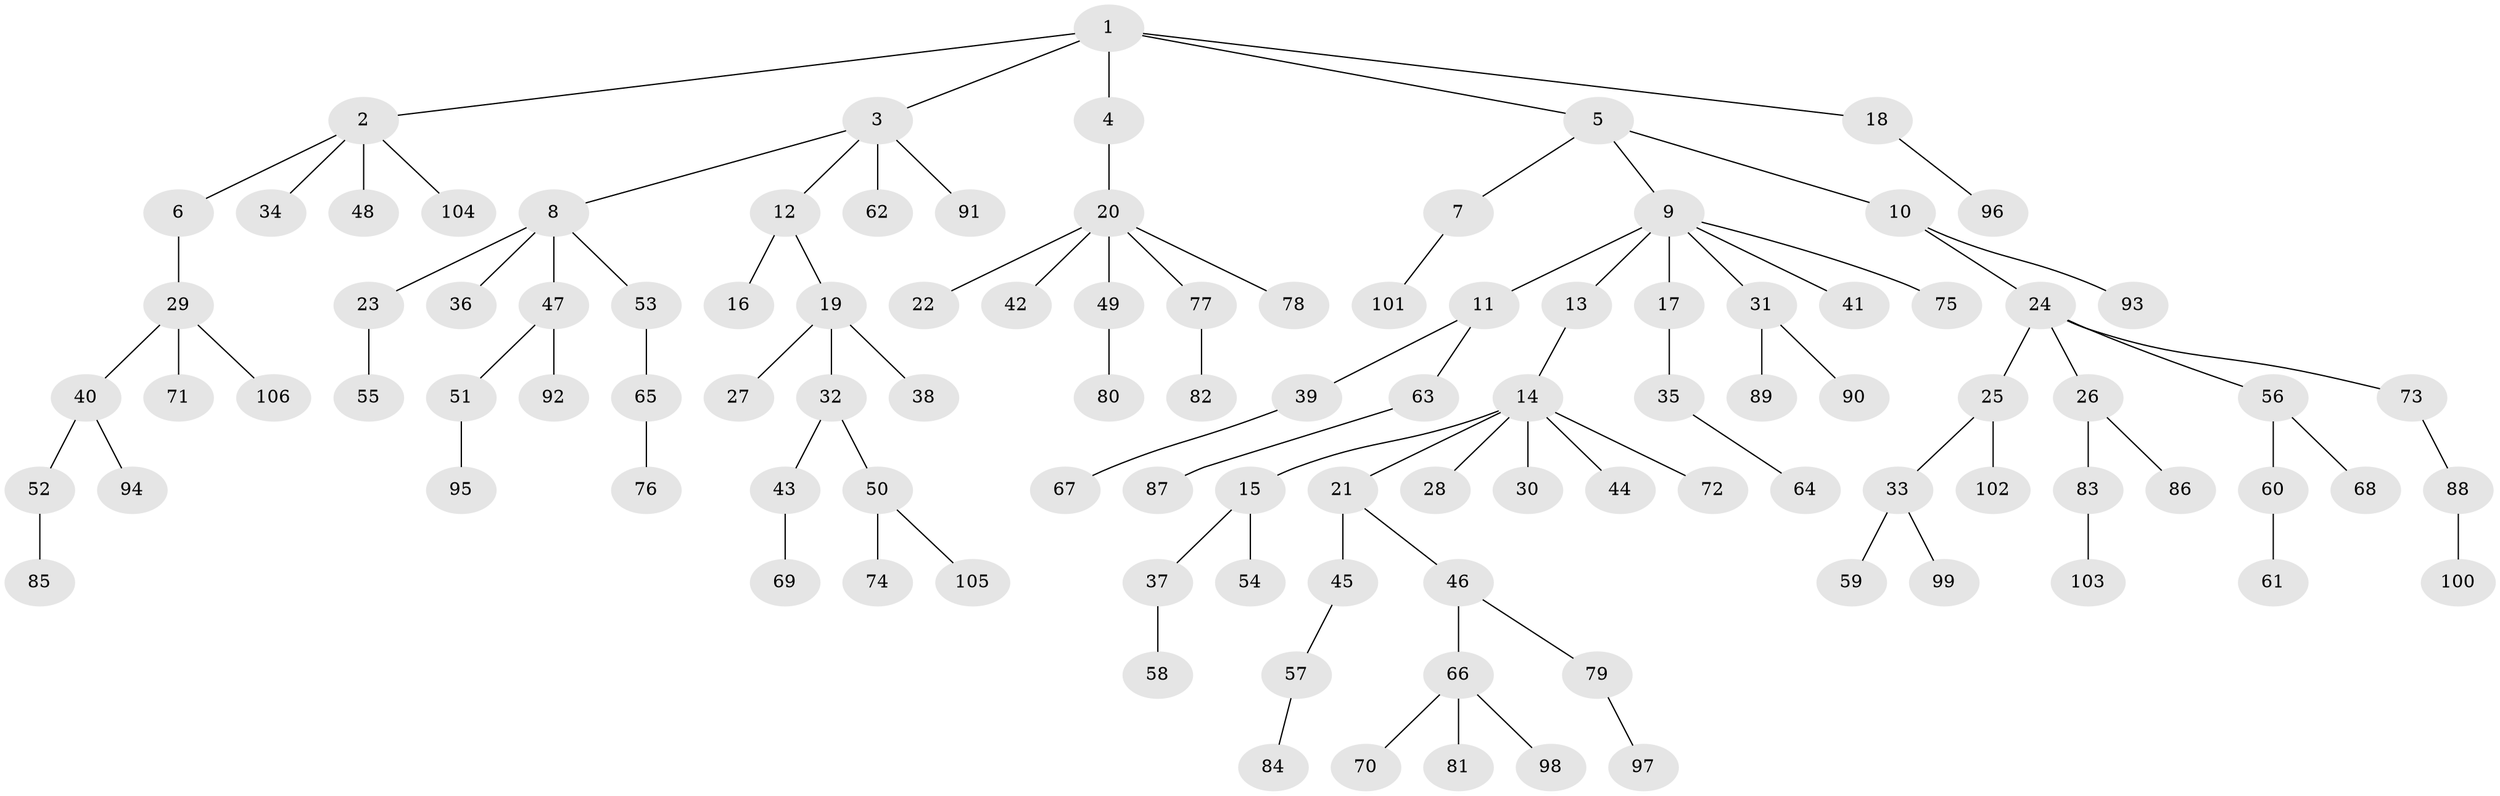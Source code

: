 // Generated by graph-tools (version 1.1) at 2025/11/02/27/25 16:11:28]
// undirected, 106 vertices, 105 edges
graph export_dot {
graph [start="1"]
  node [color=gray90,style=filled];
  1;
  2;
  3;
  4;
  5;
  6;
  7;
  8;
  9;
  10;
  11;
  12;
  13;
  14;
  15;
  16;
  17;
  18;
  19;
  20;
  21;
  22;
  23;
  24;
  25;
  26;
  27;
  28;
  29;
  30;
  31;
  32;
  33;
  34;
  35;
  36;
  37;
  38;
  39;
  40;
  41;
  42;
  43;
  44;
  45;
  46;
  47;
  48;
  49;
  50;
  51;
  52;
  53;
  54;
  55;
  56;
  57;
  58;
  59;
  60;
  61;
  62;
  63;
  64;
  65;
  66;
  67;
  68;
  69;
  70;
  71;
  72;
  73;
  74;
  75;
  76;
  77;
  78;
  79;
  80;
  81;
  82;
  83;
  84;
  85;
  86;
  87;
  88;
  89;
  90;
  91;
  92;
  93;
  94;
  95;
  96;
  97;
  98;
  99;
  100;
  101;
  102;
  103;
  104;
  105;
  106;
  1 -- 2;
  1 -- 3;
  1 -- 4;
  1 -- 5;
  1 -- 18;
  2 -- 6;
  2 -- 34;
  2 -- 48;
  2 -- 104;
  3 -- 8;
  3 -- 12;
  3 -- 62;
  3 -- 91;
  4 -- 20;
  5 -- 7;
  5 -- 9;
  5 -- 10;
  6 -- 29;
  7 -- 101;
  8 -- 23;
  8 -- 36;
  8 -- 47;
  8 -- 53;
  9 -- 11;
  9 -- 13;
  9 -- 17;
  9 -- 31;
  9 -- 41;
  9 -- 75;
  10 -- 24;
  10 -- 93;
  11 -- 39;
  11 -- 63;
  12 -- 16;
  12 -- 19;
  13 -- 14;
  14 -- 15;
  14 -- 21;
  14 -- 28;
  14 -- 30;
  14 -- 44;
  14 -- 72;
  15 -- 37;
  15 -- 54;
  17 -- 35;
  18 -- 96;
  19 -- 27;
  19 -- 32;
  19 -- 38;
  20 -- 22;
  20 -- 42;
  20 -- 49;
  20 -- 77;
  20 -- 78;
  21 -- 45;
  21 -- 46;
  23 -- 55;
  24 -- 25;
  24 -- 26;
  24 -- 56;
  24 -- 73;
  25 -- 33;
  25 -- 102;
  26 -- 83;
  26 -- 86;
  29 -- 40;
  29 -- 71;
  29 -- 106;
  31 -- 89;
  31 -- 90;
  32 -- 43;
  32 -- 50;
  33 -- 59;
  33 -- 99;
  35 -- 64;
  37 -- 58;
  39 -- 67;
  40 -- 52;
  40 -- 94;
  43 -- 69;
  45 -- 57;
  46 -- 66;
  46 -- 79;
  47 -- 51;
  47 -- 92;
  49 -- 80;
  50 -- 74;
  50 -- 105;
  51 -- 95;
  52 -- 85;
  53 -- 65;
  56 -- 60;
  56 -- 68;
  57 -- 84;
  60 -- 61;
  63 -- 87;
  65 -- 76;
  66 -- 70;
  66 -- 81;
  66 -- 98;
  73 -- 88;
  77 -- 82;
  79 -- 97;
  83 -- 103;
  88 -- 100;
}
